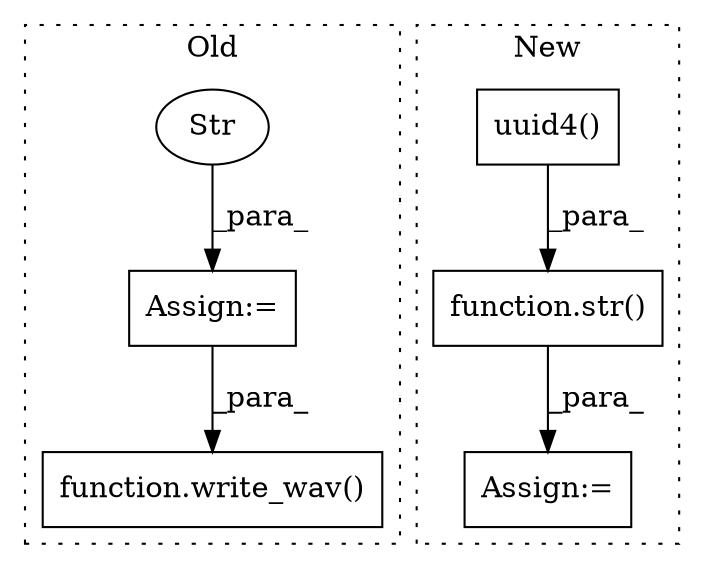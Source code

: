 digraph G {
subgraph cluster0 {
1 [label="function.write_wav()" a="75" s="24153,24175" l="10,29" shape="box"];
3 [label="Assign:=" a="68" s="24116" l="3" shape="box"];
4 [label="Str" a="66" s="24119" l="17" shape="ellipse"];
label = "Old";
style="dotted";
}
subgraph cluster1 {
2 [label="function.str()" a="75" s="23977,23993" l="4,1" shape="box"];
5 [label="Assign:=" a="68" s="23974" l="3" shape="box"];
6 [label="uuid4()" a="75" s="23981" l="12" shape="box"];
label = "New";
style="dotted";
}
2 -> 5 [label="_para_"];
3 -> 1 [label="_para_"];
4 -> 3 [label="_para_"];
6 -> 2 [label="_para_"];
}